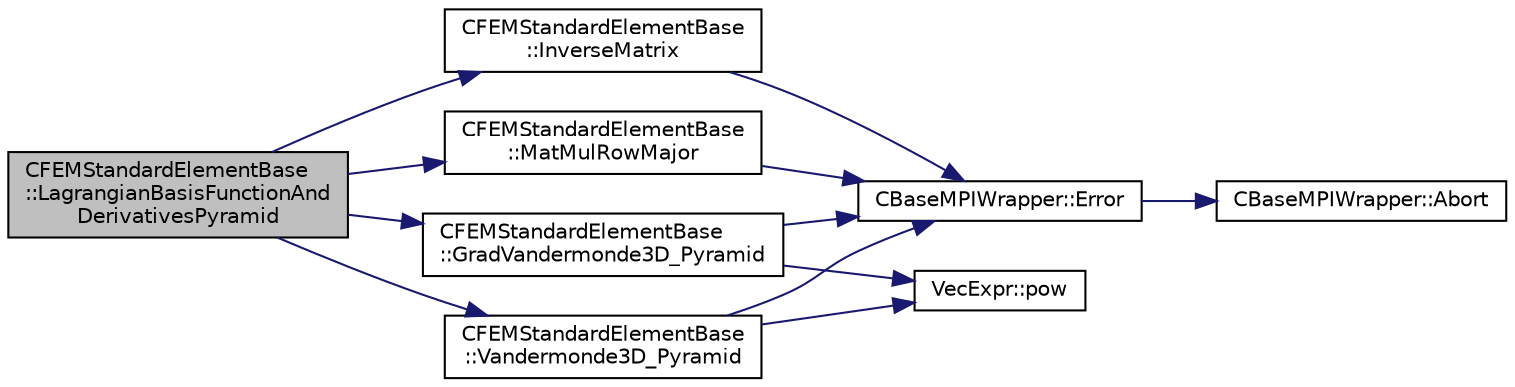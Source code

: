 digraph "CFEMStandardElementBase::LagrangianBasisFunctionAndDerivativesPyramid"
{
 // LATEX_PDF_SIZE
  edge [fontname="Helvetica",fontsize="10",labelfontname="Helvetica",labelfontsize="10"];
  node [fontname="Helvetica",fontsize="10",shape=record];
  rankdir="LR";
  Node1 [label="CFEMStandardElementBase\l::LagrangianBasisFunctionAnd\lDerivativesPyramid",height=0.2,width=0.4,color="black", fillcolor="grey75", style="filled", fontcolor="black",tooltip="Function, which determines the values of the Lagrangian interpolation functions and its derivatives i..."];
  Node1 -> Node2 [color="midnightblue",fontsize="10",style="solid",fontname="Helvetica"];
  Node2 [label="CFEMStandardElementBase\l::GradVandermonde3D_Pyramid",height=0.2,width=0.4,color="black", fillcolor="white", style="filled",URL="$classCFEMStandardElementBase.html#a6c2d014d3764939eb08e2d64d57176d3",tooltip="Function, which computes the gradients of the Vandermonde matrix for a standard pyramid."];
  Node2 -> Node3 [color="midnightblue",fontsize="10",style="solid",fontname="Helvetica"];
  Node3 [label="CBaseMPIWrapper::Error",height=0.2,width=0.4,color="black", fillcolor="white", style="filled",URL="$classCBaseMPIWrapper.html#a04457c47629bda56704e6a8804833eeb",tooltip=" "];
  Node3 -> Node4 [color="midnightblue",fontsize="10",style="solid",fontname="Helvetica"];
  Node4 [label="CBaseMPIWrapper::Abort",height=0.2,width=0.4,color="black", fillcolor="white", style="filled",URL="$classCBaseMPIWrapper.html#af7297d861dca86b45cf561b6ab642e8f",tooltip=" "];
  Node2 -> Node5 [color="midnightblue",fontsize="10",style="solid",fontname="Helvetica"];
  Node5 [label="VecExpr::pow",height=0.2,width=0.4,color="black", fillcolor="white", style="filled",URL="$group__VecExpr.html#ga7fb255e1f2a1773d3cc6ff7bee1aadd2",tooltip=" "];
  Node1 -> Node6 [color="midnightblue",fontsize="10",style="solid",fontname="Helvetica"];
  Node6 [label="CFEMStandardElementBase\l::InverseMatrix",height=0.2,width=0.4,color="black", fillcolor="white", style="filled",URL="$classCFEMStandardElementBase.html#af353f709009424cbc2a120f9d86c5443",tooltip="Static function, which computes the inverse of the given square matrix."];
  Node6 -> Node3 [color="midnightblue",fontsize="10",style="solid",fontname="Helvetica"];
  Node1 -> Node7 [color="midnightblue",fontsize="10",style="solid",fontname="Helvetica"];
  Node7 [label="CFEMStandardElementBase\l::MatMulRowMajor",height=0.2,width=0.4,color="black", fillcolor="white", style="filled",URL="$classCFEMStandardElementBase.html#a7125e7dfe720d068372e54aed46612d5",tooltip="Function, which carries out a matrix matrix multiplication to obtain data in points and stores the re..."];
  Node7 -> Node3 [color="midnightblue",fontsize="10",style="solid",fontname="Helvetica"];
  Node1 -> Node8 [color="midnightblue",fontsize="10",style="solid",fontname="Helvetica"];
  Node8 [label="CFEMStandardElementBase\l::Vandermonde3D_Pyramid",height=0.2,width=0.4,color="black", fillcolor="white", style="filled",URL="$classCFEMStandardElementBase.html#a088945c4ebdf26df561e44e96b46a8ae",tooltip="Function, which computes the Vandermonde matrix for a standard pyramid."];
  Node8 -> Node3 [color="midnightblue",fontsize="10",style="solid",fontname="Helvetica"];
  Node8 -> Node5 [color="midnightblue",fontsize="10",style="solid",fontname="Helvetica"];
}
